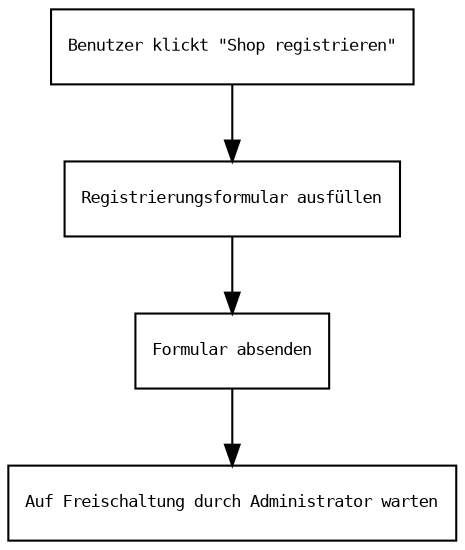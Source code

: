 digraph RegisterShop {
	fontname = "Inconsolata"
	fontsize = 8

	node [
		fontname = "Inconsolata"
		fontsize = 8
		shape = "record"
	]

	edge [
		fontname = "Inconsolata"
		fontsize = 8
		arrowtail = "empty"
	]

	RegPage [
		label = "Benutzer klickt \"Shop registrieren\""
	]

	FillForm [
		label = "Registrierungsformular ausfüllen"
	]

	SendForm [
		label = "Formular absenden"
	]

	WaitForActivation [
		label = "Auf Freischaltung durch Administrator warten"
	]

	RegPage -> FillForm -> SendForm -> WaitForActivation
}
